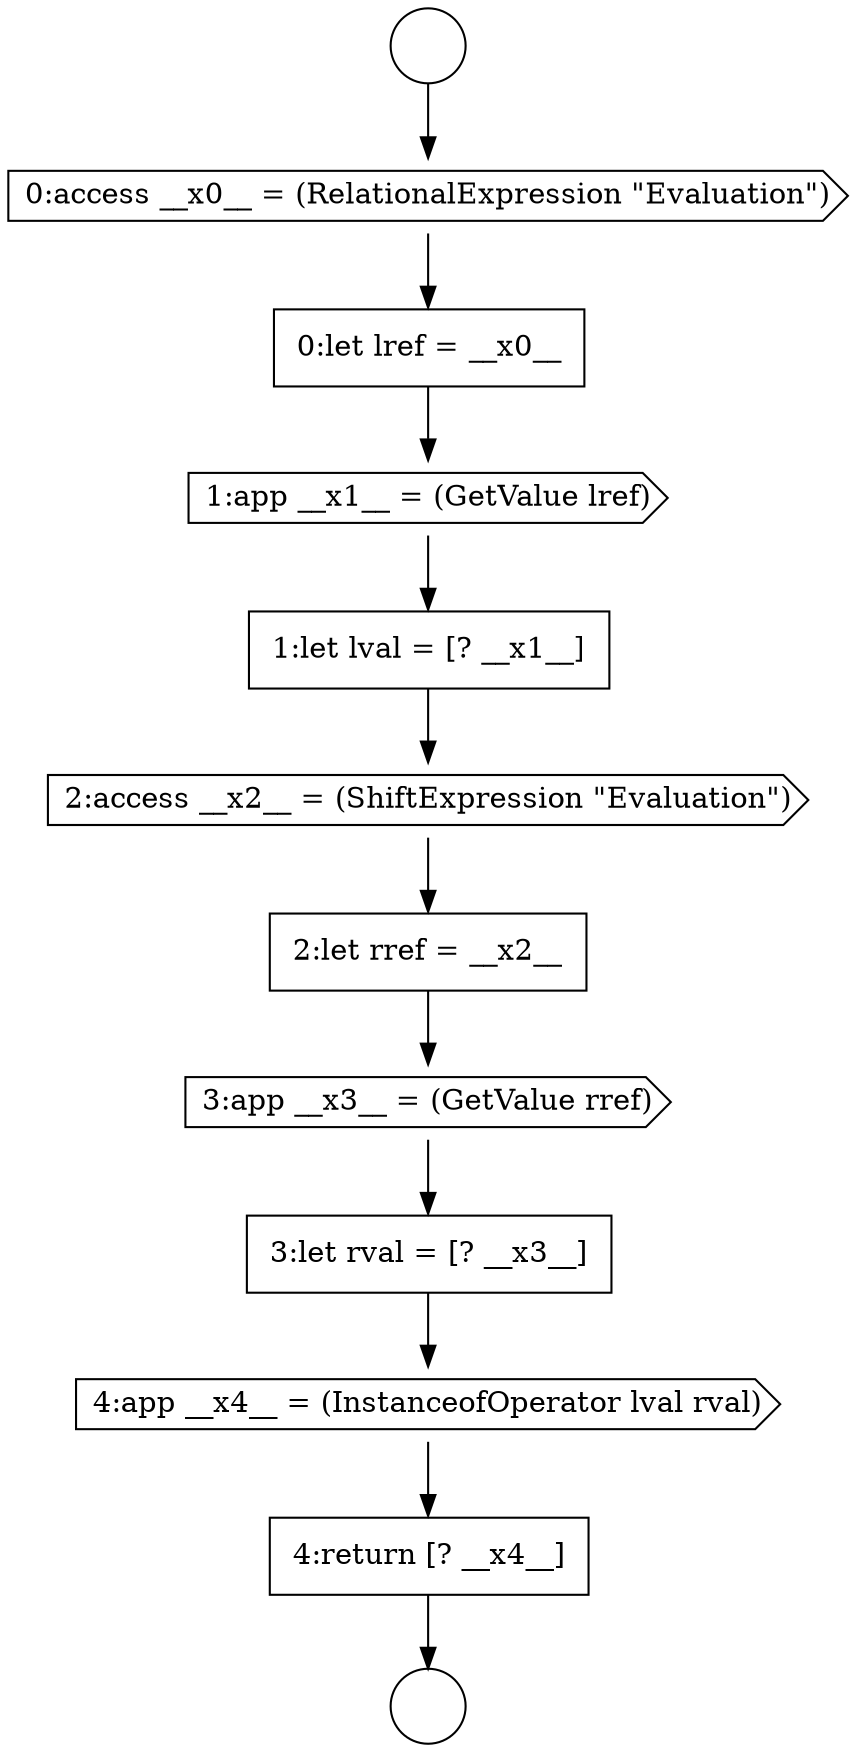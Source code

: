 digraph {
  node4571 [shape=circle label=" " color="black" fillcolor="white" style=filled]
  node4575 [shape=none, margin=0, label=<<font color="black">
    <table border="0" cellborder="1" cellspacing="0" cellpadding="10">
      <tr><td align="left">1:let lval = [? __x1__]</td></tr>
    </table>
  </font>> color="black" fillcolor="white" style=filled]
  node4578 [shape=cds, label=<<font color="black">3:app __x3__ = (GetValue rref)</font>> color="black" fillcolor="white" style=filled]
  node4576 [shape=cds, label=<<font color="black">2:access __x2__ = (ShiftExpression &quot;Evaluation&quot;)</font>> color="black" fillcolor="white" style=filled]
  node4572 [shape=cds, label=<<font color="black">0:access __x0__ = (RelationalExpression &quot;Evaluation&quot;)</font>> color="black" fillcolor="white" style=filled]
  node4577 [shape=none, margin=0, label=<<font color="black">
    <table border="0" cellborder="1" cellspacing="0" cellpadding="10">
      <tr><td align="left">2:let rref = __x2__</td></tr>
    </table>
  </font>> color="black" fillcolor="white" style=filled]
  node4573 [shape=none, margin=0, label=<<font color="black">
    <table border="0" cellborder="1" cellspacing="0" cellpadding="10">
      <tr><td align="left">0:let lref = __x0__</td></tr>
    </table>
  </font>> color="black" fillcolor="white" style=filled]
  node4574 [shape=cds, label=<<font color="black">1:app __x1__ = (GetValue lref)</font>> color="black" fillcolor="white" style=filled]
  node4570 [shape=circle label=" " color="black" fillcolor="white" style=filled]
  node4579 [shape=none, margin=0, label=<<font color="black">
    <table border="0" cellborder="1" cellspacing="0" cellpadding="10">
      <tr><td align="left">3:let rval = [? __x3__]</td></tr>
    </table>
  </font>> color="black" fillcolor="white" style=filled]
  node4580 [shape=cds, label=<<font color="black">4:app __x4__ = (InstanceofOperator lval rval)</font>> color="black" fillcolor="white" style=filled]
  node4581 [shape=none, margin=0, label=<<font color="black">
    <table border="0" cellborder="1" cellspacing="0" cellpadding="10">
      <tr><td align="left">4:return [? __x4__]</td></tr>
    </table>
  </font>> color="black" fillcolor="white" style=filled]
  node4581 -> node4571 [ color="black"]
  node4580 -> node4581 [ color="black"]
  node4574 -> node4575 [ color="black"]
  node4572 -> node4573 [ color="black"]
  node4575 -> node4576 [ color="black"]
  node4576 -> node4577 [ color="black"]
  node4579 -> node4580 [ color="black"]
  node4578 -> node4579 [ color="black"]
  node4570 -> node4572 [ color="black"]
  node4577 -> node4578 [ color="black"]
  node4573 -> node4574 [ color="black"]
}

